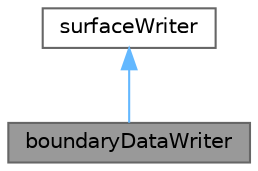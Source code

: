 digraph "boundaryDataWriter"
{
 // LATEX_PDF_SIZE
  bgcolor="transparent";
  edge [fontname=Helvetica,fontsize=10,labelfontname=Helvetica,labelfontsize=10];
  node [fontname=Helvetica,fontsize=10,shape=box,height=0.2,width=0.4];
  Node1 [id="Node000001",label="boundaryDataWriter",height=0.2,width=0.4,color="gray40", fillcolor="grey60", style="filled", fontcolor="black",tooltip="A surfaceWriter for outputting to a form usable for the timeVaryingMapped boundary condition...."];
  Node2 -> Node1 [id="edge1_Node000001_Node000002",dir="back",color="steelblue1",style="solid",tooltip=" "];
  Node2 [id="Node000002",label="surfaceWriter",height=0.2,width=0.4,color="gray40", fillcolor="white", style="filled",URL="$classFoam_1_1surfaceWriter.html",tooltip="Base class for surface writers."];
}

